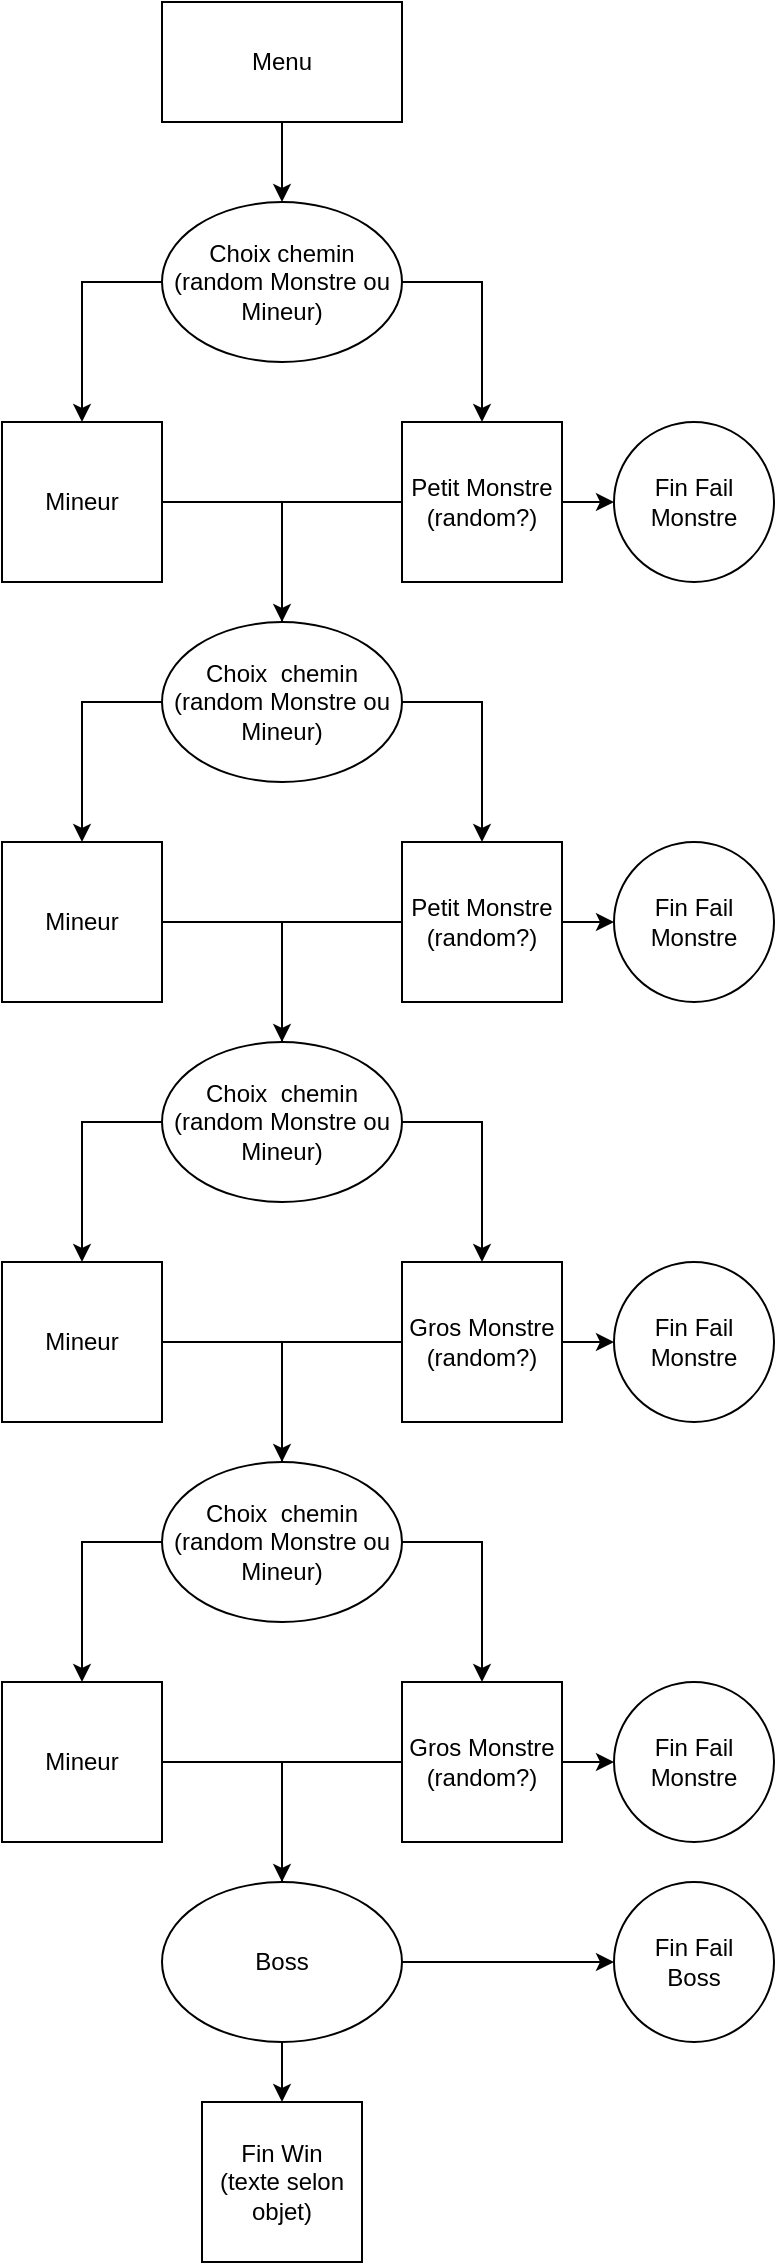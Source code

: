 <mxfile version="28.2.7">
  <diagram name="Page-1" id="AsRYF2pWjuj6EwNJ07d5">
    <mxGraphModel dx="1554" dy="815" grid="1" gridSize="10" guides="1" tooltips="1" connect="1" arrows="1" fold="1" page="1" pageScale="1" pageWidth="827" pageHeight="1169" math="0" shadow="0">
      <root>
        <mxCell id="0" />
        <mxCell id="1" parent="0" />
        <mxCell id="8JmTXmltiUy6BepEnm_w-1" value="Menu" style="rounded=0;whiteSpace=wrap;html=1;" vertex="1" parent="1">
          <mxGeometry x="354" y="40" width="120" height="60" as="geometry" />
        </mxCell>
        <mxCell id="8JmTXmltiUy6BepEnm_w-3" value="Choix chemin&lt;br&gt;(random Monstre ou Mineur)" style="ellipse;whiteSpace=wrap;html=1;" vertex="1" parent="1">
          <mxGeometry x="354" y="140" width="120" height="80" as="geometry" />
        </mxCell>
        <mxCell id="8JmTXmltiUy6BepEnm_w-4" value="Mineur" style="whiteSpace=wrap;html=1;aspect=fixed;" vertex="1" parent="1">
          <mxGeometry x="274" y="250" width="80" height="80" as="geometry" />
        </mxCell>
        <mxCell id="8JmTXmltiUy6BepEnm_w-5" value="Petit Monstre (random?)" style="whiteSpace=wrap;html=1;aspect=fixed;" vertex="1" parent="1">
          <mxGeometry x="474" y="250" width="80" height="80" as="geometry" />
        </mxCell>
        <mxCell id="8JmTXmltiUy6BepEnm_w-6" value="" style="endArrow=classic;html=1;rounded=0;exitX=0.5;exitY=1;exitDx=0;exitDy=0;entryX=0.5;entryY=0;entryDx=0;entryDy=0;" edge="1" parent="1" source="8JmTXmltiUy6BepEnm_w-1" target="8JmTXmltiUy6BepEnm_w-3">
          <mxGeometry width="50" height="50" relative="1" as="geometry">
            <mxPoint x="420" y="400" as="sourcePoint" />
            <mxPoint x="470" y="350" as="targetPoint" />
          </mxGeometry>
        </mxCell>
        <mxCell id="8JmTXmltiUy6BepEnm_w-7" value="" style="endArrow=classic;html=1;rounded=0;exitX=0;exitY=0.5;exitDx=0;exitDy=0;entryX=0.5;entryY=0;entryDx=0;entryDy=0;" edge="1" parent="1" source="8JmTXmltiUy6BepEnm_w-3" target="8JmTXmltiUy6BepEnm_w-4">
          <mxGeometry width="50" height="50" relative="1" as="geometry">
            <mxPoint x="420" y="400" as="sourcePoint" />
            <mxPoint x="470" y="350" as="targetPoint" />
            <Array as="points">
              <mxPoint x="314" y="180" />
            </Array>
          </mxGeometry>
        </mxCell>
        <mxCell id="8JmTXmltiUy6BepEnm_w-8" value="" style="endArrow=classic;html=1;rounded=0;exitX=1;exitY=0.5;exitDx=0;exitDy=0;entryX=0.5;entryY=0;entryDx=0;entryDy=0;" edge="1" parent="1" source="8JmTXmltiUy6BepEnm_w-3" target="8JmTXmltiUy6BepEnm_w-5">
          <mxGeometry width="50" height="50" relative="1" as="geometry">
            <mxPoint x="420" y="400" as="sourcePoint" />
            <mxPoint x="470" y="350" as="targetPoint" />
            <Array as="points">
              <mxPoint x="514" y="180" />
            </Array>
          </mxGeometry>
        </mxCell>
        <mxCell id="8JmTXmltiUy6BepEnm_w-9" value="Choix&amp;nbsp;&amp;nbsp;chemin&lt;br&gt;(random Monstre ou Mineur)" style="ellipse;whiteSpace=wrap;html=1;" vertex="1" parent="1">
          <mxGeometry x="354" y="350" width="120" height="80" as="geometry" />
        </mxCell>
        <mxCell id="8JmTXmltiUy6BepEnm_w-10" value="Mineur" style="whiteSpace=wrap;html=1;aspect=fixed;" vertex="1" parent="1">
          <mxGeometry x="274" y="460" width="80" height="80" as="geometry" />
        </mxCell>
        <mxCell id="8JmTXmltiUy6BepEnm_w-11" value="Petit Monstre (random?)" style="whiteSpace=wrap;html=1;aspect=fixed;" vertex="1" parent="1">
          <mxGeometry x="474" y="460" width="80" height="80" as="geometry" />
        </mxCell>
        <mxCell id="8JmTXmltiUy6BepEnm_w-12" value="" style="endArrow=classic;html=1;rounded=0;exitX=0;exitY=0.5;exitDx=0;exitDy=0;entryX=0.5;entryY=0;entryDx=0;entryDy=0;" edge="1" parent="1" source="8JmTXmltiUy6BepEnm_w-9" target="8JmTXmltiUy6BepEnm_w-10">
          <mxGeometry width="50" height="50" relative="1" as="geometry">
            <mxPoint x="420" y="610" as="sourcePoint" />
            <mxPoint x="470" y="560" as="targetPoint" />
            <Array as="points">
              <mxPoint x="314" y="390" />
            </Array>
          </mxGeometry>
        </mxCell>
        <mxCell id="8JmTXmltiUy6BepEnm_w-13" value="" style="endArrow=classic;html=1;rounded=0;exitX=1;exitY=0.5;exitDx=0;exitDy=0;entryX=0.5;entryY=0;entryDx=0;entryDy=0;" edge="1" parent="1" source="8JmTXmltiUy6BepEnm_w-9" target="8JmTXmltiUy6BepEnm_w-11">
          <mxGeometry width="50" height="50" relative="1" as="geometry">
            <mxPoint x="420" y="610" as="sourcePoint" />
            <mxPoint x="470" y="560" as="targetPoint" />
            <Array as="points">
              <mxPoint x="514" y="390" />
            </Array>
          </mxGeometry>
        </mxCell>
        <mxCell id="8JmTXmltiUy6BepEnm_w-14" value="" style="endArrow=classic;html=1;rounded=0;exitX=1;exitY=0.5;exitDx=0;exitDy=0;entryX=0.5;entryY=0;entryDx=0;entryDy=0;" edge="1" parent="1" source="8JmTXmltiUy6BepEnm_w-4" target="8JmTXmltiUy6BepEnm_w-9">
          <mxGeometry width="50" height="50" relative="1" as="geometry">
            <mxPoint x="420" y="400" as="sourcePoint" />
            <mxPoint x="470" y="350" as="targetPoint" />
            <Array as="points">
              <mxPoint x="414" y="290" />
            </Array>
          </mxGeometry>
        </mxCell>
        <mxCell id="8JmTXmltiUy6BepEnm_w-15" value="" style="endArrow=none;html=1;rounded=0;exitX=0.5;exitY=0;exitDx=0;exitDy=0;entryX=0;entryY=0.5;entryDx=0;entryDy=0;" edge="1" parent="1" source="8JmTXmltiUy6BepEnm_w-9" target="8JmTXmltiUy6BepEnm_w-5">
          <mxGeometry width="50" height="50" relative="1" as="geometry">
            <mxPoint x="420" y="400" as="sourcePoint" />
            <mxPoint x="470" y="350" as="targetPoint" />
            <Array as="points">
              <mxPoint x="414" y="290" />
            </Array>
          </mxGeometry>
        </mxCell>
        <mxCell id="8JmTXmltiUy6BepEnm_w-16" value="" style="endArrow=classic;html=1;rounded=0;exitX=1;exitY=0.5;exitDx=0;exitDy=0;entryX=0.5;entryY=0;entryDx=0;entryDy=0;" edge="1" parent="1">
          <mxGeometry width="50" height="50" relative="1" as="geometry">
            <mxPoint x="354" y="500" as="sourcePoint" />
            <mxPoint x="414" y="560" as="targetPoint" />
            <Array as="points">
              <mxPoint x="414" y="500" />
            </Array>
          </mxGeometry>
        </mxCell>
        <mxCell id="8JmTXmltiUy6BepEnm_w-17" value="" style="endArrow=none;html=1;rounded=0;exitX=0.5;exitY=0;exitDx=0;exitDy=0;entryX=0;entryY=0.5;entryDx=0;entryDy=0;" edge="1" parent="1">
          <mxGeometry width="50" height="50" relative="1" as="geometry">
            <mxPoint x="414" y="560" as="sourcePoint" />
            <mxPoint x="474" y="500" as="targetPoint" />
            <Array as="points">
              <mxPoint x="414" y="500" />
            </Array>
          </mxGeometry>
        </mxCell>
        <mxCell id="8JmTXmltiUy6BepEnm_w-18" value="Choix&amp;nbsp;&amp;nbsp;chemin&lt;br&gt;(random Monstre ou Mineur)" style="ellipse;whiteSpace=wrap;html=1;" vertex="1" parent="1">
          <mxGeometry x="354" y="560" width="120" height="80" as="geometry" />
        </mxCell>
        <mxCell id="8JmTXmltiUy6BepEnm_w-19" value="Mineur" style="whiteSpace=wrap;html=1;aspect=fixed;" vertex="1" parent="1">
          <mxGeometry x="274" y="670" width="80" height="80" as="geometry" />
        </mxCell>
        <mxCell id="8JmTXmltiUy6BepEnm_w-20" value="Gros Monstre (random?)" style="whiteSpace=wrap;html=1;aspect=fixed;" vertex="1" parent="1">
          <mxGeometry x="474" y="670" width="80" height="80" as="geometry" />
        </mxCell>
        <mxCell id="8JmTXmltiUy6BepEnm_w-21" value="" style="endArrow=classic;html=1;rounded=0;exitX=0;exitY=0.5;exitDx=0;exitDy=0;entryX=0.5;entryY=0;entryDx=0;entryDy=0;" edge="1" parent="1" source="8JmTXmltiUy6BepEnm_w-18" target="8JmTXmltiUy6BepEnm_w-19">
          <mxGeometry width="50" height="50" relative="1" as="geometry">
            <mxPoint x="420" y="820" as="sourcePoint" />
            <mxPoint x="470" y="770" as="targetPoint" />
            <Array as="points">
              <mxPoint x="314" y="600" />
            </Array>
          </mxGeometry>
        </mxCell>
        <mxCell id="8JmTXmltiUy6BepEnm_w-22" value="" style="endArrow=classic;html=1;rounded=0;exitX=1;exitY=0.5;exitDx=0;exitDy=0;entryX=0.5;entryY=0;entryDx=0;entryDy=0;" edge="1" parent="1" source="8JmTXmltiUy6BepEnm_w-18" target="8JmTXmltiUy6BepEnm_w-20">
          <mxGeometry width="50" height="50" relative="1" as="geometry">
            <mxPoint x="420" y="820" as="sourcePoint" />
            <mxPoint x="470" y="770" as="targetPoint" />
            <Array as="points">
              <mxPoint x="514" y="600" />
            </Array>
          </mxGeometry>
        </mxCell>
        <mxCell id="8JmTXmltiUy6BepEnm_w-23" value="Choix&amp;nbsp;&amp;nbsp;chemin&lt;br&gt;(random Monstre ou Mineur)" style="ellipse;whiteSpace=wrap;html=1;" vertex="1" parent="1">
          <mxGeometry x="354" y="770" width="120" height="80" as="geometry" />
        </mxCell>
        <mxCell id="8JmTXmltiUy6BepEnm_w-24" value="Mineur" style="whiteSpace=wrap;html=1;aspect=fixed;" vertex="1" parent="1">
          <mxGeometry x="274" y="880" width="80" height="80" as="geometry" />
        </mxCell>
        <mxCell id="8JmTXmltiUy6BepEnm_w-25" value="Gros Monstre (random?)" style="whiteSpace=wrap;html=1;aspect=fixed;" vertex="1" parent="1">
          <mxGeometry x="474" y="880" width="80" height="80" as="geometry" />
        </mxCell>
        <mxCell id="8JmTXmltiUy6BepEnm_w-26" value="" style="endArrow=classic;html=1;rounded=0;exitX=0;exitY=0.5;exitDx=0;exitDy=0;entryX=0.5;entryY=0;entryDx=0;entryDy=0;" edge="1" parent="1" source="8JmTXmltiUy6BepEnm_w-23" target="8JmTXmltiUy6BepEnm_w-24">
          <mxGeometry width="50" height="50" relative="1" as="geometry">
            <mxPoint x="420" y="1030" as="sourcePoint" />
            <mxPoint x="470" y="980" as="targetPoint" />
            <Array as="points">
              <mxPoint x="314" y="810" />
            </Array>
          </mxGeometry>
        </mxCell>
        <mxCell id="8JmTXmltiUy6BepEnm_w-27" value="" style="endArrow=classic;html=1;rounded=0;exitX=1;exitY=0.5;exitDx=0;exitDy=0;entryX=0.5;entryY=0;entryDx=0;entryDy=0;" edge="1" parent="1" source="8JmTXmltiUy6BepEnm_w-23" target="8JmTXmltiUy6BepEnm_w-25">
          <mxGeometry width="50" height="50" relative="1" as="geometry">
            <mxPoint x="420" y="1030" as="sourcePoint" />
            <mxPoint x="470" y="980" as="targetPoint" />
            <Array as="points">
              <mxPoint x="514" y="810" />
            </Array>
          </mxGeometry>
        </mxCell>
        <mxCell id="8JmTXmltiUy6BepEnm_w-28" value="" style="endArrow=classic;html=1;rounded=0;exitX=1;exitY=0.5;exitDx=0;exitDy=0;entryX=0.5;entryY=0;entryDx=0;entryDy=0;" edge="1" parent="1" source="8JmTXmltiUy6BepEnm_w-19" target="8JmTXmltiUy6BepEnm_w-23">
          <mxGeometry width="50" height="50" relative="1" as="geometry">
            <mxPoint x="420" y="820" as="sourcePoint" />
            <mxPoint x="470" y="770" as="targetPoint" />
            <Array as="points">
              <mxPoint x="414" y="710" />
            </Array>
          </mxGeometry>
        </mxCell>
        <mxCell id="8JmTXmltiUy6BepEnm_w-29" value="" style="endArrow=none;html=1;rounded=0;exitX=0.5;exitY=0;exitDx=0;exitDy=0;entryX=0;entryY=0.5;entryDx=0;entryDy=0;" edge="1" parent="1" source="8JmTXmltiUy6BepEnm_w-23" target="8JmTXmltiUy6BepEnm_w-20">
          <mxGeometry width="50" height="50" relative="1" as="geometry">
            <mxPoint x="420" y="820" as="sourcePoint" />
            <mxPoint x="470" y="770" as="targetPoint" />
            <Array as="points">
              <mxPoint x="414" y="710" />
            </Array>
          </mxGeometry>
        </mxCell>
        <mxCell id="8JmTXmltiUy6BepEnm_w-30" value="" style="endArrow=classic;html=1;rounded=0;exitX=1;exitY=0.5;exitDx=0;exitDy=0;entryX=0.5;entryY=0;entryDx=0;entryDy=0;" edge="1" parent="1">
          <mxGeometry width="50" height="50" relative="1" as="geometry">
            <mxPoint x="354" y="920" as="sourcePoint" />
            <mxPoint x="414" y="980" as="targetPoint" />
            <Array as="points">
              <mxPoint x="414" y="920" />
            </Array>
          </mxGeometry>
        </mxCell>
        <mxCell id="8JmTXmltiUy6BepEnm_w-31" value="" style="endArrow=none;html=1;rounded=0;exitX=0.5;exitY=0;exitDx=0;exitDy=0;entryX=0;entryY=0.5;entryDx=0;entryDy=0;" edge="1" parent="1">
          <mxGeometry width="50" height="50" relative="1" as="geometry">
            <mxPoint x="414" y="980" as="sourcePoint" />
            <mxPoint x="474" y="920" as="targetPoint" />
            <Array as="points">
              <mxPoint x="414" y="920" />
            </Array>
          </mxGeometry>
        </mxCell>
        <mxCell id="8JmTXmltiUy6BepEnm_w-32" value="Boss" style="ellipse;whiteSpace=wrap;html=1;" vertex="1" parent="1">
          <mxGeometry x="354" y="980" width="120" height="80" as="geometry" />
        </mxCell>
        <mxCell id="8JmTXmltiUy6BepEnm_w-33" value="Fin Win&lt;br&gt;(texte selon objet)" style="whiteSpace=wrap;html=1;aspect=fixed;" vertex="1" parent="1">
          <mxGeometry x="374" y="1090" width="80" height="80" as="geometry" />
        </mxCell>
        <mxCell id="8JmTXmltiUy6BepEnm_w-39" value="Fin Fail&lt;br&gt;Boss" style="ellipse;whiteSpace=wrap;html=1;aspect=fixed;" vertex="1" parent="1">
          <mxGeometry x="580" y="980" width="80" height="80" as="geometry" />
        </mxCell>
        <mxCell id="8JmTXmltiUy6BepEnm_w-40" value="Fin Fail&lt;br&gt;Monstre" style="ellipse;whiteSpace=wrap;html=1;aspect=fixed;" vertex="1" parent="1">
          <mxGeometry x="580" y="880" width="80" height="80" as="geometry" />
        </mxCell>
        <mxCell id="8JmTXmltiUy6BepEnm_w-41" value="Fin Fail&lt;br&gt;Monstre" style="ellipse;whiteSpace=wrap;html=1;aspect=fixed;" vertex="1" parent="1">
          <mxGeometry x="580" y="670" width="80" height="80" as="geometry" />
        </mxCell>
        <mxCell id="8JmTXmltiUy6BepEnm_w-42" value="Fin Fail&lt;br&gt;Monstre" style="ellipse;whiteSpace=wrap;html=1;aspect=fixed;" vertex="1" parent="1">
          <mxGeometry x="580" y="460" width="80" height="80" as="geometry" />
        </mxCell>
        <mxCell id="8JmTXmltiUy6BepEnm_w-43" value="" style="endArrow=classic;html=1;rounded=0;exitX=0.5;exitY=1;exitDx=0;exitDy=0;entryX=0.5;entryY=0;entryDx=0;entryDy=0;" edge="1" parent="1" source="8JmTXmltiUy6BepEnm_w-32" target="8JmTXmltiUy6BepEnm_w-33">
          <mxGeometry width="50" height="50" relative="1" as="geometry">
            <mxPoint x="420" y="800" as="sourcePoint" />
            <mxPoint x="470" y="750" as="targetPoint" />
          </mxGeometry>
        </mxCell>
        <mxCell id="8JmTXmltiUy6BepEnm_w-44" value="" style="endArrow=classic;html=1;rounded=0;exitX=1;exitY=0.5;exitDx=0;exitDy=0;entryX=0;entryY=0.5;entryDx=0;entryDy=0;" edge="1" parent="1" source="8JmTXmltiUy6BepEnm_w-32" target="8JmTXmltiUy6BepEnm_w-39">
          <mxGeometry width="50" height="50" relative="1" as="geometry">
            <mxPoint x="420" y="800" as="sourcePoint" />
            <mxPoint x="470" y="750" as="targetPoint" />
          </mxGeometry>
        </mxCell>
        <mxCell id="8JmTXmltiUy6BepEnm_w-45" value="" style="endArrow=classic;html=1;rounded=0;exitX=1;exitY=0.5;exitDx=0;exitDy=0;entryX=0;entryY=0.5;entryDx=0;entryDy=0;" edge="1" parent="1" source="8JmTXmltiUy6BepEnm_w-25" target="8JmTXmltiUy6BepEnm_w-40">
          <mxGeometry width="50" height="50" relative="1" as="geometry">
            <mxPoint x="420" y="800" as="sourcePoint" />
            <mxPoint x="470" y="750" as="targetPoint" />
          </mxGeometry>
        </mxCell>
        <mxCell id="8JmTXmltiUy6BepEnm_w-46" value="" style="endArrow=classic;html=1;rounded=0;exitX=1;exitY=0.5;exitDx=0;exitDy=0;entryX=0;entryY=0.5;entryDx=0;entryDy=0;" edge="1" parent="1" source="8JmTXmltiUy6BepEnm_w-20" target="8JmTXmltiUy6BepEnm_w-41">
          <mxGeometry width="50" height="50" relative="1" as="geometry">
            <mxPoint x="420" y="800" as="sourcePoint" />
            <mxPoint x="470" y="750" as="targetPoint" />
          </mxGeometry>
        </mxCell>
        <mxCell id="8JmTXmltiUy6BepEnm_w-47" value="" style="endArrow=classic;html=1;rounded=0;exitX=1;exitY=0.5;exitDx=0;exitDy=0;entryX=0;entryY=0.5;entryDx=0;entryDy=0;" edge="1" parent="1" source="8JmTXmltiUy6BepEnm_w-11" target="8JmTXmltiUy6BepEnm_w-42">
          <mxGeometry width="50" height="50" relative="1" as="geometry">
            <mxPoint x="420" y="800" as="sourcePoint" />
            <mxPoint x="470" y="750" as="targetPoint" />
          </mxGeometry>
        </mxCell>
        <mxCell id="8JmTXmltiUy6BepEnm_w-48" value="Fin Fail&lt;br&gt;Monstre" style="ellipse;whiteSpace=wrap;html=1;aspect=fixed;" vertex="1" parent="1">
          <mxGeometry x="580" y="250" width="80" height="80" as="geometry" />
        </mxCell>
        <mxCell id="8JmTXmltiUy6BepEnm_w-49" value="" style="endArrow=classic;html=1;rounded=0;exitX=1;exitY=0.5;exitDx=0;exitDy=0;entryX=0;entryY=0.5;entryDx=0;entryDy=0;" edge="1" parent="1" target="8JmTXmltiUy6BepEnm_w-48">
          <mxGeometry width="50" height="50" relative="1" as="geometry">
            <mxPoint x="554" y="290" as="sourcePoint" />
            <mxPoint x="470" y="540" as="targetPoint" />
          </mxGeometry>
        </mxCell>
      </root>
    </mxGraphModel>
  </diagram>
</mxfile>

